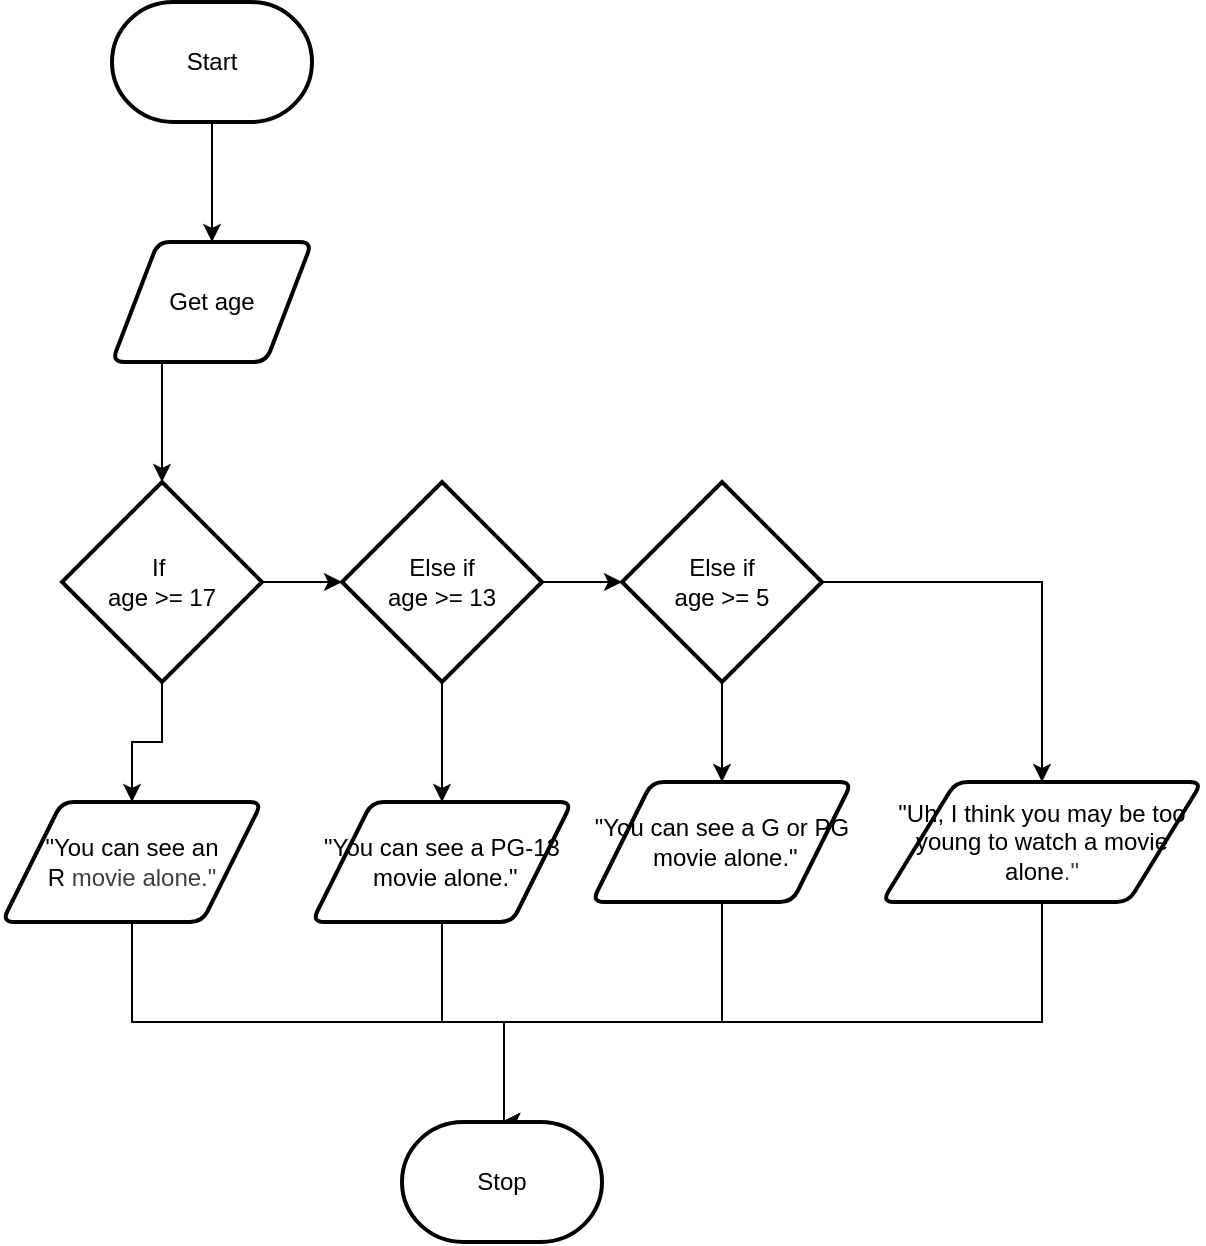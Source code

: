 <mxfile>
    <diagram id="HIP3nbAZw_EuaXWnEj3U" name="Page-1">
        <mxGraphModel dx="814" dy="486" grid="1" gridSize="10" guides="1" tooltips="1" connect="1" arrows="1" fold="1" page="1" pageScale="1" pageWidth="850" pageHeight="1100" math="0" shadow="0">
            <root>
                <mxCell id="0"/>
                <mxCell id="1" parent="0"/>
                <mxCell id="4" style="edgeStyle=orthogonalEdgeStyle;html=1;rounded=0;exitX=0.5;exitY=1;exitDx=0;exitDy=0;exitPerimeter=0;entryX=0.5;entryY=0;entryDx=0;entryDy=0;" parent="1" source="2" target="7" edge="1">
                    <mxGeometry relative="1" as="geometry">
                        <mxPoint x="350" y="60" as="sourcePoint"/>
                        <mxPoint x="250" y="220" as="targetPoint"/>
                    </mxGeometry>
                </mxCell>
                <mxCell id="2" value="Start" style="strokeWidth=2;html=1;shape=mxgraph.flowchart.terminator;whiteSpace=wrap;" parent="1" vertex="1">
                    <mxGeometry x="215" y="40" width="100" height="60" as="geometry"/>
                </mxCell>
                <mxCell id="7" value="Get age" style="shape=parallelogram;html=1;strokeWidth=2;perimeter=parallelogramPerimeter;whiteSpace=wrap;rounded=1;arcSize=12;size=0.23;" vertex="1" parent="1">
                    <mxGeometry x="215" y="160" width="100" height="60" as="geometry"/>
                </mxCell>
                <mxCell id="8" value="If&amp;nbsp;&lt;div&gt;age &amp;gt;= 17&lt;/div&gt;" style="strokeWidth=2;html=1;shape=mxgraph.flowchart.decision;whiteSpace=wrap;" vertex="1" parent="1">
                    <mxGeometry x="190" y="280" width="100" height="100" as="geometry"/>
                </mxCell>
                <mxCell id="9" style="edgeStyle=orthogonalEdgeStyle;html=1;rounded=0;exitX=0.25;exitY=1;exitDx=0;exitDy=0;entryX=0.5;entryY=0;entryDx=0;entryDy=0;entryPerimeter=0;" edge="1" parent="1" source="7" target="8">
                    <mxGeometry relative="1" as="geometry">
                        <mxPoint x="140" y="160" as="sourcePoint"/>
                        <mxPoint x="140" y="430" as="targetPoint"/>
                    </mxGeometry>
                </mxCell>
                <mxCell id="10" style="edgeStyle=orthogonalEdgeStyle;html=1;rounded=0;exitX=0.5;exitY=1;exitDx=0;exitDy=0;" edge="1" parent="1" source="18">
                    <mxGeometry relative="1" as="geometry">
                        <mxPoint x="410" y="490" as="sourcePoint"/>
                        <mxPoint x="410" y="600" as="targetPoint"/>
                        <Array as="points">
                            <mxPoint x="225" y="550"/>
                            <mxPoint x="411" y="550"/>
                        </Array>
                    </mxGeometry>
                </mxCell>
                <mxCell id="11" value="Else if&lt;div&gt;age &amp;gt;= 13&lt;/div&gt;" style="strokeWidth=2;html=1;shape=mxgraph.flowchart.decision;whiteSpace=wrap;" vertex="1" parent="1">
                    <mxGeometry x="330" y="280" width="100" height="100" as="geometry"/>
                </mxCell>
                <mxCell id="36" style="edgeStyle=orthogonalEdgeStyle;html=1;rounded=0;curved=0;" edge="1" parent="1" source="12" target="27">
                    <mxGeometry relative="1" as="geometry"/>
                </mxCell>
                <mxCell id="12" value="Else if&lt;div&gt;age &amp;gt;= 5&lt;/div&gt;" style="strokeWidth=2;html=1;shape=mxgraph.flowchart.decision;whiteSpace=wrap;" vertex="1" parent="1">
                    <mxGeometry x="470" y="280" width="100" height="100" as="geometry"/>
                </mxCell>
                <mxCell id="14" style="edgeStyle=orthogonalEdgeStyle;html=1;rounded=0;exitX=1;exitY=0.5;exitDx=0;exitDy=0;exitPerimeter=0;" edge="1" parent="1" source="8" target="11">
                    <mxGeometry relative="1" as="geometry">
                        <mxPoint x="299" y="340" as="sourcePoint"/>
                        <mxPoint x="299" y="610" as="targetPoint"/>
                    </mxGeometry>
                </mxCell>
                <mxCell id="16" style="edgeStyle=orthogonalEdgeStyle;html=1;rounded=0;exitX=1;exitY=0.5;exitDx=0;exitDy=0;exitPerimeter=0;entryX=0;entryY=0.5;entryDx=0;entryDy=0;entryPerimeter=0;" edge="1" parent="1" source="11" target="12">
                    <mxGeometry relative="1" as="geometry">
                        <mxPoint x="440" y="290" as="sourcePoint"/>
                        <mxPoint x="490" y="240" as="targetPoint"/>
                    </mxGeometry>
                </mxCell>
                <mxCell id="18" value="&quot;You can see an R&lt;span style=&quot;color: rgb(63, 63, 63); background-color: transparent;&quot;&gt;&amp;nbsp;movie alone.&quot;&lt;/span&gt;" style="shape=parallelogram;html=1;strokeWidth=2;perimeter=parallelogramPerimeter;whiteSpace=wrap;rounded=1;arcSize=12;size=0.23;" vertex="1" parent="1">
                    <mxGeometry x="160" y="440" width="130" height="60" as="geometry"/>
                </mxCell>
                <mxCell id="19" style="edgeStyle=orthogonalEdgeStyle;html=1;rounded=0;exitX=0.5;exitY=1;exitDx=0;exitDy=0;exitPerimeter=0;entryX=0.5;entryY=0;entryDx=0;entryDy=0;" edge="1" parent="1" source="8" target="18">
                    <mxGeometry relative="1" as="geometry">
                        <mxPoint x="280" y="330" as="sourcePoint"/>
                        <mxPoint x="280" y="600" as="targetPoint"/>
                    </mxGeometry>
                </mxCell>
                <mxCell id="20" value="&quot;You can see a PG-13&lt;div&gt;&amp;nbsp;movie alone.&quot;&lt;/div&gt;" style="shape=parallelogram;html=1;strokeWidth=2;perimeter=parallelogramPerimeter;whiteSpace=wrap;rounded=1;arcSize=12;size=0.23;" vertex="1" parent="1">
                    <mxGeometry x="315" y="440" width="130" height="60" as="geometry"/>
                </mxCell>
                <mxCell id="23" style="edgeStyle=orthogonalEdgeStyle;html=1;rounded=0;exitX=0.5;exitY=1;exitDx=0;exitDy=0;exitPerimeter=0;entryX=0.5;entryY=0;entryDx=0;entryDy=0;" edge="1" parent="1" source="11" target="20">
                    <mxGeometry relative="1" as="geometry">
                        <mxPoint x="250" y="390" as="sourcePoint"/>
                        <mxPoint x="235" y="450" as="targetPoint"/>
                    </mxGeometry>
                </mxCell>
                <mxCell id="24" style="edgeStyle=orthogonalEdgeStyle;html=1;rounded=0;exitX=0.5;exitY=1;exitDx=0;exitDy=0;exitPerimeter=0;entryX=0.5;entryY=0;entryDx=0;entryDy=0;" edge="1" parent="1" source="12" target="26">
                    <mxGeometry relative="1" as="geometry">
                        <mxPoint x="390" y="390" as="sourcePoint"/>
                        <mxPoint x="520" y="420" as="targetPoint"/>
                    </mxGeometry>
                </mxCell>
                <mxCell id="26" value="&quot;You can see a G or PG&lt;div&gt;&amp;nbsp;movie alone.&quot;&lt;/div&gt;" style="shape=parallelogram;html=1;strokeWidth=2;perimeter=parallelogramPerimeter;whiteSpace=wrap;rounded=1;arcSize=12;size=0.23;" vertex="1" parent="1">
                    <mxGeometry x="455" y="430" width="130" height="60" as="geometry"/>
                </mxCell>
                <mxCell id="27" value="&quot;Uh, I think you may be too young to watch a movie alone&lt;span style=&quot;color: rgb(63, 63, 63); background-color: transparent;&quot;&gt;.&quot;&lt;/span&gt;" style="shape=parallelogram;html=1;strokeWidth=2;perimeter=parallelogramPerimeter;whiteSpace=wrap;rounded=1;arcSize=12;size=0.23;" vertex="1" parent="1">
                    <mxGeometry x="600" y="430" width="160" height="60" as="geometry"/>
                </mxCell>
                <mxCell id="32" style="edgeStyle=orthogonalEdgeStyle;html=1;rounded=0;exitX=0.5;exitY=1;exitDx=0;exitDy=0;" edge="1" parent="1" source="27">
                    <mxGeometry relative="1" as="geometry">
                        <mxPoint x="790" y="550" as="sourcePoint"/>
                        <mxPoint x="410" y="600" as="targetPoint"/>
                        <Array as="points">
                            <mxPoint x="680" y="550"/>
                            <mxPoint x="411" y="550"/>
                        </Array>
                    </mxGeometry>
                </mxCell>
                <mxCell id="33" style="edgeStyle=orthogonalEdgeStyle;html=1;rounded=0;exitX=0.5;exitY=1;exitDx=0;exitDy=0;" edge="1" parent="1" source="20">
                    <mxGeometry relative="1" as="geometry">
                        <mxPoint x="800" y="560" as="sourcePoint"/>
                        <mxPoint x="410" y="600" as="targetPoint"/>
                        <Array as="points">
                            <mxPoint x="380" y="550"/>
                            <mxPoint x="411" y="550"/>
                        </Array>
                    </mxGeometry>
                </mxCell>
                <mxCell id="34" style="edgeStyle=orthogonalEdgeStyle;html=1;rounded=0;exitX=0.5;exitY=1;exitDx=0;exitDy=0;" edge="1" parent="1" source="26">
                    <mxGeometry relative="1" as="geometry">
                        <mxPoint x="800" y="560" as="sourcePoint"/>
                        <mxPoint x="410" y="600" as="targetPoint"/>
                        <Array as="points">
                            <mxPoint x="520" y="550"/>
                            <mxPoint x="411" y="550"/>
                        </Array>
                    </mxGeometry>
                </mxCell>
                <mxCell id="35" value="Stop" style="strokeWidth=2;html=1;shape=mxgraph.flowchart.terminator;whiteSpace=wrap;" vertex="1" parent="1">
                    <mxGeometry x="360" y="600" width="100" height="60" as="geometry"/>
                </mxCell>
            </root>
        </mxGraphModel>
    </diagram>
</mxfile>